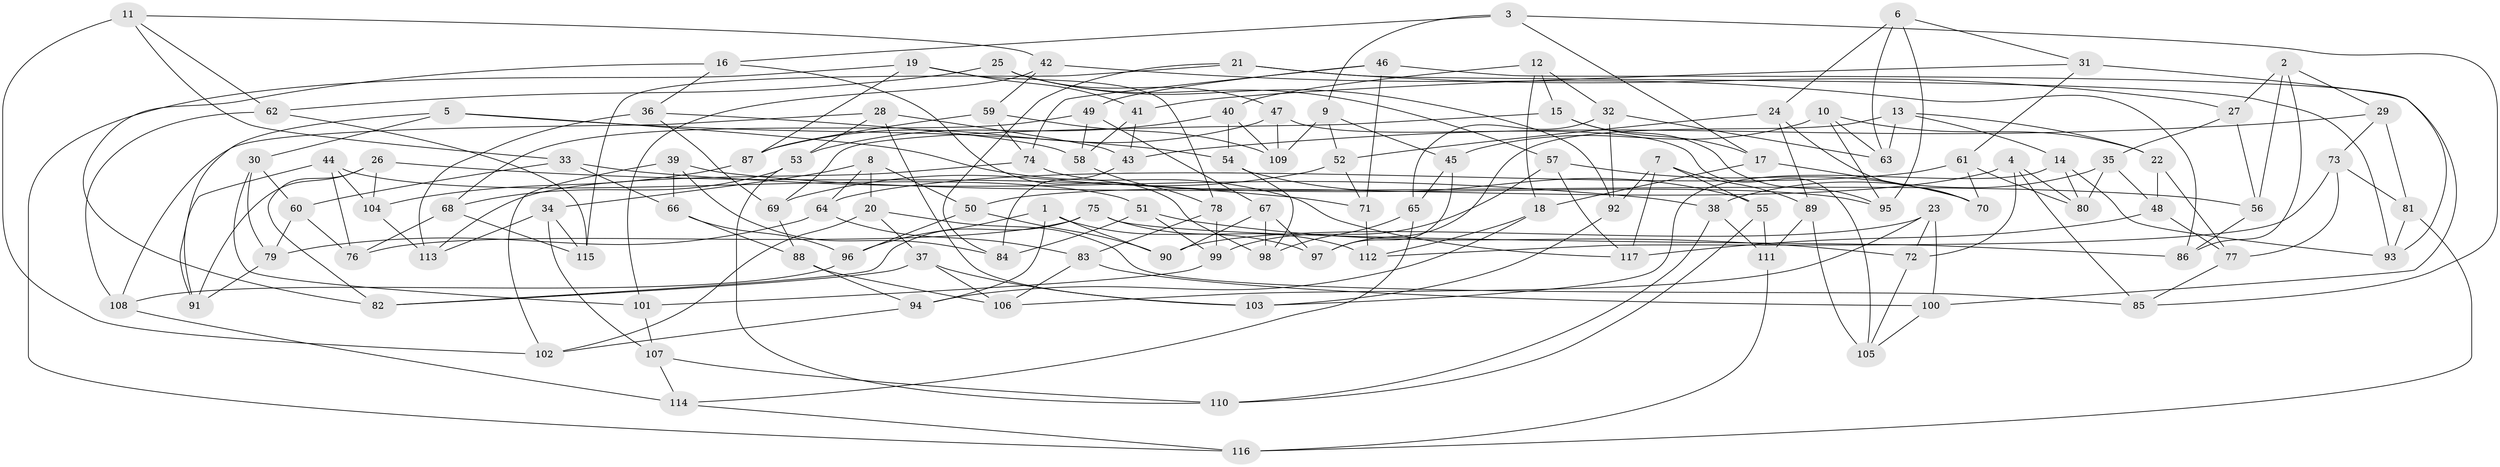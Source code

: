 // Generated by graph-tools (version 1.1) at 2025/56/03/09/25 04:56:21]
// undirected, 117 vertices, 234 edges
graph export_dot {
graph [start="1"]
  node [color=gray90,style=filled];
  1;
  2;
  3;
  4;
  5;
  6;
  7;
  8;
  9;
  10;
  11;
  12;
  13;
  14;
  15;
  16;
  17;
  18;
  19;
  20;
  21;
  22;
  23;
  24;
  25;
  26;
  27;
  28;
  29;
  30;
  31;
  32;
  33;
  34;
  35;
  36;
  37;
  38;
  39;
  40;
  41;
  42;
  43;
  44;
  45;
  46;
  47;
  48;
  49;
  50;
  51;
  52;
  53;
  54;
  55;
  56;
  57;
  58;
  59;
  60;
  61;
  62;
  63;
  64;
  65;
  66;
  67;
  68;
  69;
  70;
  71;
  72;
  73;
  74;
  75;
  76;
  77;
  78;
  79;
  80;
  81;
  82;
  83;
  84;
  85;
  86;
  87;
  88;
  89;
  90;
  91;
  92;
  93;
  94;
  95;
  96;
  97;
  98;
  99;
  100;
  101;
  102;
  103;
  104;
  105;
  106;
  107;
  108;
  109;
  110;
  111;
  112;
  113;
  114;
  115;
  116;
  117;
  1 -- 96;
  1 -- 94;
  1 -- 90;
  1 -- 97;
  2 -- 86;
  2 -- 27;
  2 -- 29;
  2 -- 56;
  3 -- 17;
  3 -- 85;
  3 -- 16;
  3 -- 9;
  4 -- 72;
  4 -- 50;
  4 -- 85;
  4 -- 80;
  5 -- 91;
  5 -- 54;
  5 -- 30;
  5 -- 117;
  6 -- 95;
  6 -- 24;
  6 -- 31;
  6 -- 63;
  7 -- 117;
  7 -- 89;
  7 -- 92;
  7 -- 55;
  8 -- 34;
  8 -- 20;
  8 -- 64;
  8 -- 50;
  9 -- 45;
  9 -- 52;
  9 -- 109;
  10 -- 45;
  10 -- 22;
  10 -- 95;
  10 -- 63;
  11 -- 33;
  11 -- 102;
  11 -- 62;
  11 -- 42;
  12 -- 40;
  12 -- 32;
  12 -- 18;
  12 -- 15;
  13 -- 97;
  13 -- 14;
  13 -- 22;
  13 -- 63;
  14 -- 93;
  14 -- 80;
  14 -- 103;
  15 -- 69;
  15 -- 17;
  15 -- 95;
  16 -- 82;
  16 -- 36;
  16 -- 98;
  17 -- 70;
  17 -- 18;
  18 -- 112;
  18 -- 94;
  19 -- 41;
  19 -- 87;
  19 -- 116;
  19 -- 78;
  20 -- 102;
  20 -- 37;
  20 -- 85;
  21 -- 93;
  21 -- 84;
  21 -- 115;
  21 -- 27;
  22 -- 77;
  22 -- 48;
  23 -- 72;
  23 -- 100;
  23 -- 106;
  23 -- 90;
  24 -- 70;
  24 -- 52;
  24 -- 89;
  25 -- 62;
  25 -- 92;
  25 -- 47;
  25 -- 57;
  26 -- 71;
  26 -- 82;
  26 -- 104;
  26 -- 91;
  27 -- 35;
  27 -- 56;
  28 -- 108;
  28 -- 103;
  28 -- 53;
  28 -- 43;
  29 -- 73;
  29 -- 43;
  29 -- 81;
  30 -- 101;
  30 -- 79;
  30 -- 60;
  31 -- 61;
  31 -- 93;
  31 -- 41;
  32 -- 63;
  32 -- 65;
  32 -- 92;
  33 -- 60;
  33 -- 38;
  33 -- 66;
  34 -- 115;
  34 -- 107;
  34 -- 113;
  35 -- 48;
  35 -- 38;
  35 -- 80;
  36 -- 69;
  36 -- 58;
  36 -- 113;
  37 -- 82;
  37 -- 106;
  37 -- 103;
  38 -- 110;
  38 -- 111;
  39 -- 102;
  39 -- 84;
  39 -- 56;
  39 -- 66;
  40 -- 109;
  40 -- 53;
  40 -- 54;
  41 -- 58;
  41 -- 43;
  42 -- 59;
  42 -- 86;
  42 -- 101;
  43 -- 84;
  44 -- 76;
  44 -- 51;
  44 -- 104;
  44 -- 91;
  45 -- 65;
  45 -- 97;
  46 -- 74;
  46 -- 49;
  46 -- 100;
  46 -- 71;
  47 -- 109;
  47 -- 87;
  47 -- 105;
  48 -- 117;
  48 -- 77;
  49 -- 58;
  49 -- 67;
  49 -- 68;
  50 -- 90;
  50 -- 96;
  51 -- 72;
  51 -- 99;
  51 -- 84;
  52 -- 69;
  52 -- 71;
  53 -- 68;
  53 -- 110;
  54 -- 98;
  54 -- 55;
  55 -- 111;
  55 -- 110;
  56 -- 86;
  57 -- 99;
  57 -- 117;
  57 -- 70;
  58 -- 78;
  59 -- 74;
  59 -- 87;
  59 -- 109;
  60 -- 79;
  60 -- 76;
  61 -- 80;
  61 -- 70;
  61 -- 64;
  62 -- 115;
  62 -- 108;
  64 -- 79;
  64 -- 83;
  65 -- 98;
  65 -- 114;
  66 -- 96;
  66 -- 88;
  67 -- 98;
  67 -- 90;
  67 -- 97;
  68 -- 115;
  68 -- 76;
  69 -- 88;
  71 -- 112;
  72 -- 105;
  73 -- 112;
  73 -- 77;
  73 -- 81;
  74 -- 113;
  74 -- 95;
  75 -- 86;
  75 -- 76;
  75 -- 82;
  75 -- 112;
  77 -- 85;
  78 -- 83;
  78 -- 99;
  79 -- 91;
  81 -- 116;
  81 -- 93;
  83 -- 100;
  83 -- 106;
  87 -- 104;
  88 -- 106;
  88 -- 94;
  89 -- 111;
  89 -- 105;
  92 -- 103;
  94 -- 102;
  96 -- 108;
  99 -- 101;
  100 -- 105;
  101 -- 107;
  104 -- 113;
  107 -- 114;
  107 -- 110;
  108 -- 114;
  111 -- 116;
  114 -- 116;
}

